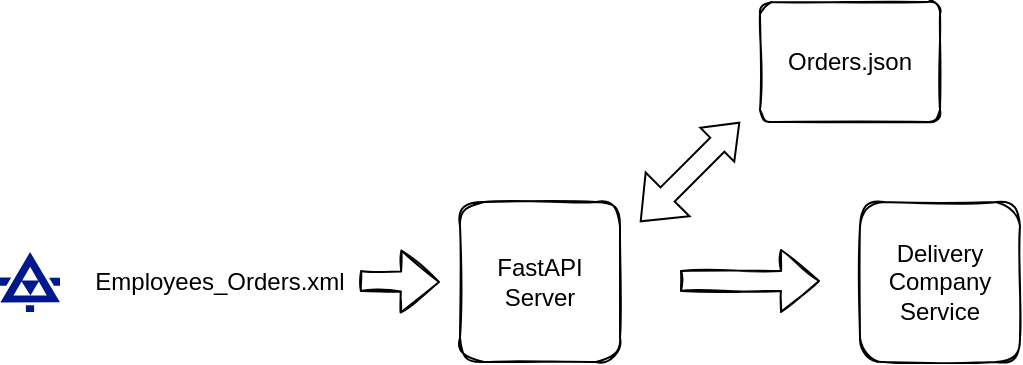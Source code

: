 <mxfile version="16.5.6" type="device"><diagram id="zKGNJliMOYrcuTRomx-3" name="Page-1"><mxGraphModel dx="1426" dy="691" grid="1" gridSize="10" guides="1" tooltips="1" connect="1" arrows="1" fold="1" page="1" pageScale="1" pageWidth="850" pageHeight="1100" math="0" shadow="0"><root><mxCell id="0"/><mxCell id="1" parent="0"/><mxCell id="rY4sPrYxoYXoqfiqcr_R-1" value="FastAPI Server" style="whiteSpace=wrap;html=1;aspect=fixed;rounded=1;sketch=1;" vertex="1" parent="1"><mxGeometry x="370" y="250" width="80" height="80" as="geometry"/></mxCell><mxCell id="rY4sPrYxoYXoqfiqcr_R-6" value="" style="group;sketch=1;rounded=1;" vertex="1" connectable="0" parent="1"><mxGeometry x="140" y="275" width="140" height="30" as="geometry"/></mxCell><mxCell id="rY4sPrYxoYXoqfiqcr_R-2" value="Employees_Orders.xml" style="text;html=1;strokeColor=none;fillColor=none;align=center;verticalAlign=middle;whiteSpace=wrap;rounded=0;" vertex="1" parent="rY4sPrYxoYXoqfiqcr_R-6"><mxGeometry x="80" width="60" height="30" as="geometry"/></mxCell><mxCell id="rY4sPrYxoYXoqfiqcr_R-4" value="" style="sketch=0;aspect=fixed;pointerEvents=1;shadow=0;dashed=0;html=1;strokeColor=none;labelPosition=center;verticalLabelPosition=bottom;verticalAlign=top;align=center;fillColor=#00188D;shape=mxgraph.mscae.enterprise.xml_web_service" vertex="1" parent="rY4sPrYxoYXoqfiqcr_R-6"><mxGeometry width="30" height="30" as="geometry"/></mxCell><mxCell id="rY4sPrYxoYXoqfiqcr_R-8" value="Orders.json" style="rounded=1;whiteSpace=wrap;html=1;sketch=1;arcSize=10;" vertex="1" parent="1"><mxGeometry x="520" y="150" width="90" height="60" as="geometry"/></mxCell><mxCell id="rY4sPrYxoYXoqfiqcr_R-10" value="" style="shape=flexArrow;endArrow=classic;html=1;rounded=0;endWidth=13;endSize=4.85;startArrow=block;" edge="1" parent="1"><mxGeometry width="50" height="50" relative="1" as="geometry"><mxPoint x="460" y="260" as="sourcePoint"/><mxPoint x="510" y="210" as="targetPoint"/></mxGeometry></mxCell><mxCell id="rY4sPrYxoYXoqfiqcr_R-11" value="" style="shape=flexArrow;endArrow=classic;html=1;rounded=1;shadow=0;sketch=1;" edge="1" parent="1"><mxGeometry width="50" height="50" relative="1" as="geometry"><mxPoint x="480" y="289.5" as="sourcePoint"/><mxPoint x="550" y="289.5" as="targetPoint"/></mxGeometry></mxCell><mxCell id="rY4sPrYxoYXoqfiqcr_R-13" value="Delivery Company Service" style="whiteSpace=wrap;html=1;aspect=fixed;rounded=1;sketch=1;" vertex="1" parent="1"><mxGeometry x="570" y="250" width="80" height="80" as="geometry"/></mxCell><mxCell id="rY4sPrYxoYXoqfiqcr_R-14" value="" style="shape=flexArrow;endArrow=classic;html=1;rounded=1;shadow=0;sketch=1;" edge="1" parent="1"><mxGeometry width="50" height="50" relative="1" as="geometry"><mxPoint x="320" y="289.5" as="sourcePoint"/><mxPoint x="360" y="290" as="targetPoint"/></mxGeometry></mxCell></root></mxGraphModel></diagram></mxfile>